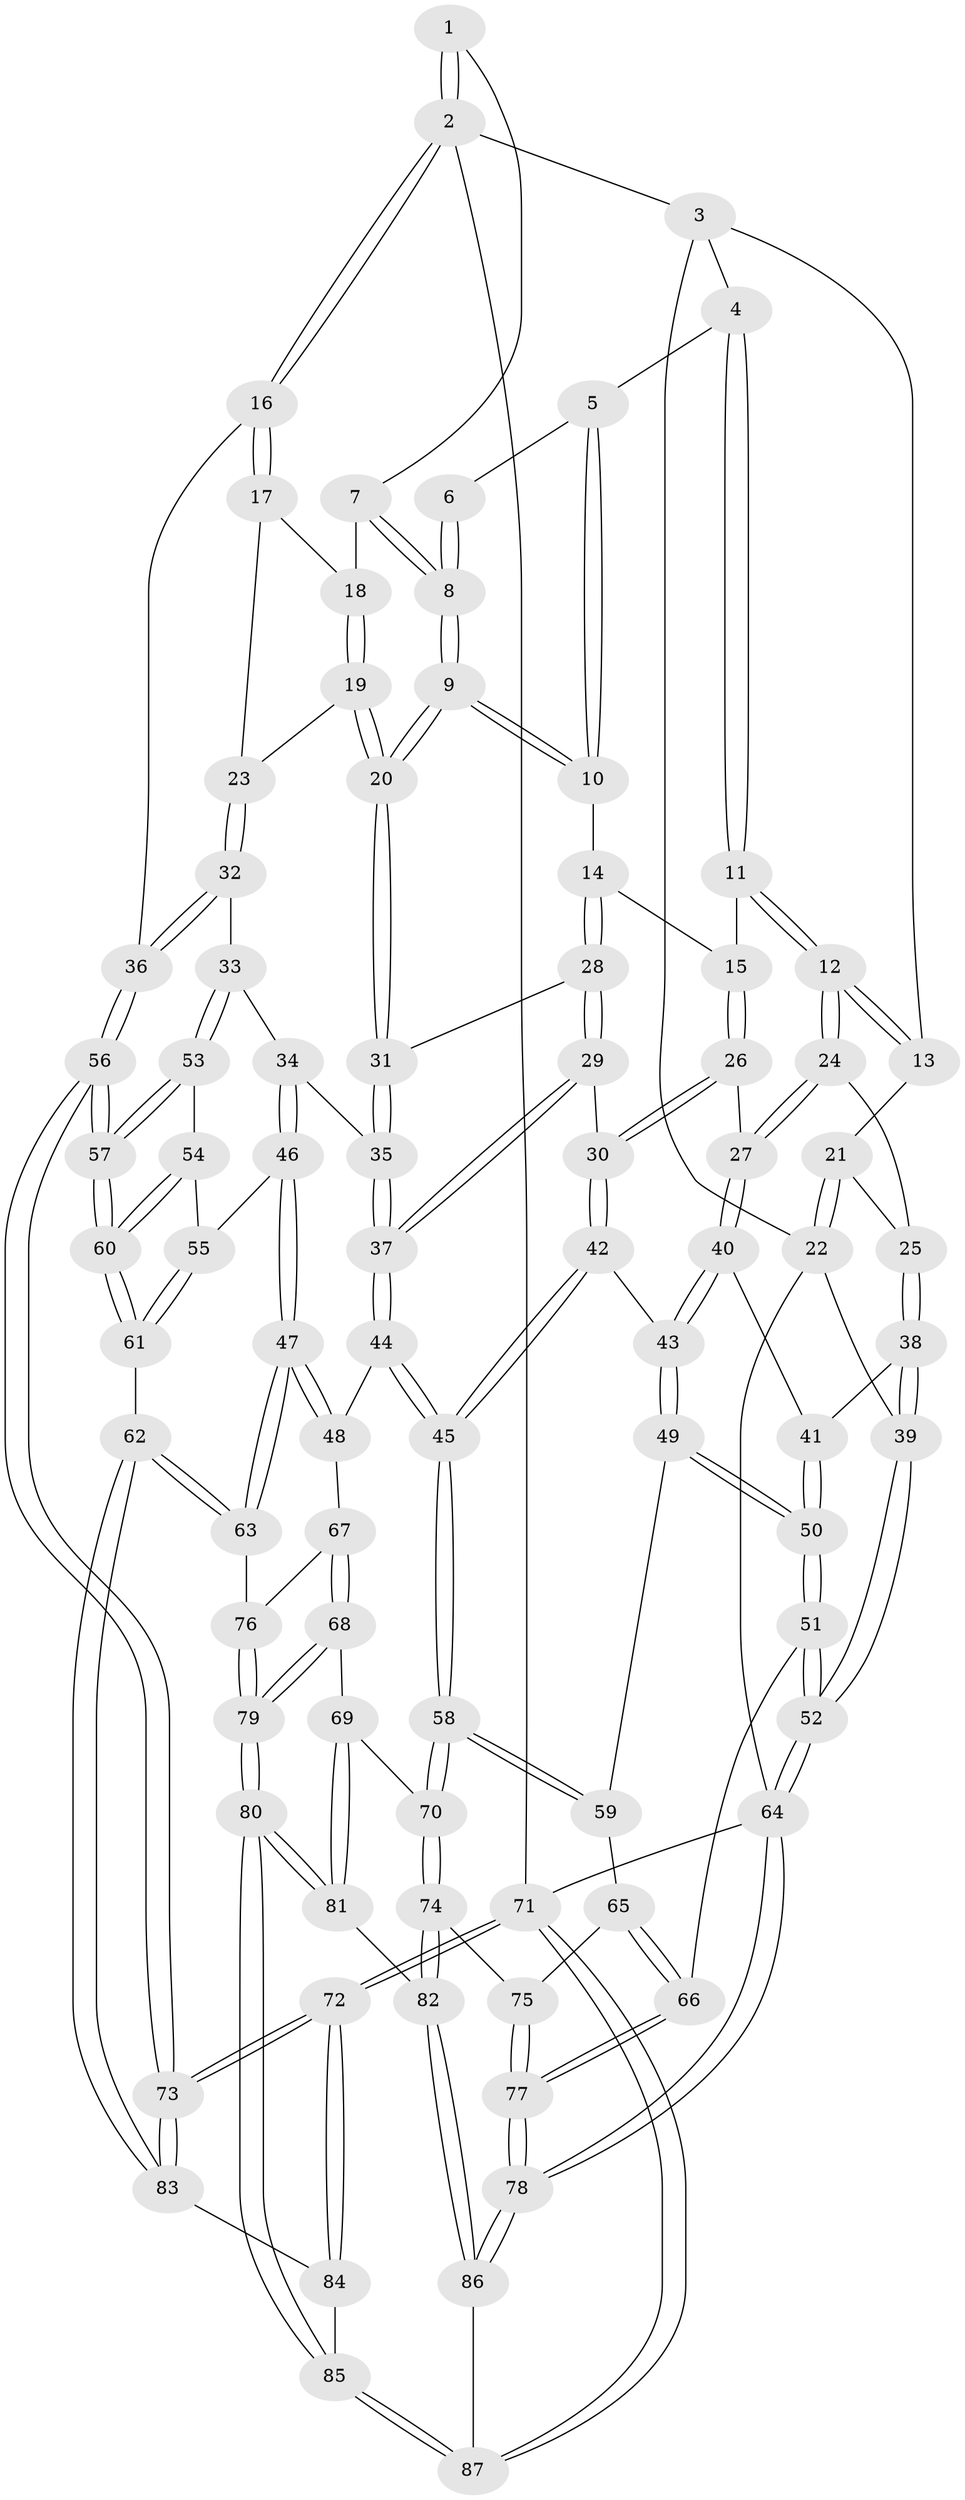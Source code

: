 // Generated by graph-tools (version 1.1) at 2025/50/03/09/25 03:50:58]
// undirected, 87 vertices, 214 edges
graph export_dot {
graph [start="1"]
  node [color=gray90,style=filled];
  1 [pos="+0.9125316900839069+0"];
  2 [pos="+1+0"];
  3 [pos="+0.041917205243527676+0"];
  4 [pos="+0.46553862988951134+0"];
  5 [pos="+0.5083204616931669+0"];
  6 [pos="+0.7004339053326288+0"];
  7 [pos="+0.8814279431190212+0.04169969959002613"];
  8 [pos="+0.800642890322068+0.09215698147994031"];
  9 [pos="+0.7297194441149937+0.17216342705692253"];
  10 [pos="+0.5745484147129297+0"];
  11 [pos="+0.35946307221752505+0.1299206489960956"];
  12 [pos="+0.29055235608278573+0.19174166022534175"];
  13 [pos="+0.12677440452622538+0.042536771170909794"];
  14 [pos="+0.5201210232960233+0.2220214924028467"];
  15 [pos="+0.5194150917599002+0.22203545887157064"];
  16 [pos="+1+0.11938073791733232"];
  17 [pos="+0.9857077179726393+0.1140844985275973"];
  18 [pos="+0.9337839601458446+0.07934589155449666"];
  19 [pos="+0.8013927777385067+0.22890722807412395"];
  20 [pos="+0.7311320313174265+0.20575071478392828"];
  21 [pos="+0.06096102078699549+0.14893092386860562"];
  22 [pos="+0+0.20753647221883437"];
  23 [pos="+0.8547945443068449+0.24768457329120455"];
  24 [pos="+0.2742515882013262+0.24337442068691315"];
  25 [pos="+0.15640384909555283+0.2905030636951147"];
  26 [pos="+0.45639072149054777+0.29766333181177995"];
  27 [pos="+0.33093379947325885+0.3213644684128658"];
  28 [pos="+0.6308196208498444+0.26705344314569535"];
  29 [pos="+0.5413225217173383+0.4172094292998766"];
  30 [pos="+0.5323322087653586+0.4183853792607224"];
  31 [pos="+0.6935054628035664+0.24835142713289665"];
  32 [pos="+0.9815562843595681+0.38739231113597944"];
  33 [pos="+0.9373847329870802+0.4211777695234392"];
  34 [pos="+0.7802315058081818+0.444018891931435"];
  35 [pos="+0.7462774233914371+0.4364057578983433"];
  36 [pos="+1+0.3854536025505153"];
  37 [pos="+0.6516658183673186+0.5185320989444369"];
  38 [pos="+0.07115597546887908+0.38743898939514043"];
  39 [pos="+0+0.43093259153393826"];
  40 [pos="+0.34932075825842157+0.405486044356937"];
  41 [pos="+0.11997377921972834+0.42582117480951526"];
  42 [pos="+0.4394239343684099+0.4619567660529779"];
  43 [pos="+0.37759943224240006+0.47487091820160465"];
  44 [pos="+0.6487908132894131+0.579148217814429"];
  45 [pos="+0.5850726549537594+0.622737719959792"];
  46 [pos="+0.8189284785574998+0.598796212626165"];
  47 [pos="+0.7827881275415988+0.6384837336541155"];
  48 [pos="+0.6711593452579118+0.5941249222849397"];
  49 [pos="+0.34902659958395854+0.5328728169871216"];
  50 [pos="+0.25023290426466666+0.5693973215575204"];
  51 [pos="+0.21650129205164687+0.6217706083392062"];
  52 [pos="+0+0.7837229307428519"];
  53 [pos="+0.9088276586496598+0.5160572616602779"];
  54 [pos="+0.8799253653486455+0.5698817466247686"];
  55 [pos="+0.8596636936719968+0.581905613301314"];
  56 [pos="+1+0.761401353646296"];
  57 [pos="+1+0.7298756950750223"];
  58 [pos="+0.5236373952970993+0.6914888737349626"];
  59 [pos="+0.39095522940329014+0.5919618478608429"];
  60 [pos="+1+0.7268629467250057"];
  61 [pos="+0.9510355156457988+0.7374852169482541"];
  62 [pos="+0.8355971560485688+0.7580660240718342"];
  63 [pos="+0.8174853387171721+0.7439504651069301"];
  64 [pos="+0+1"];
  65 [pos="+0.36149600248403296+0.6829701055192796"];
  66 [pos="+0.2864816147440495+0.7476466544435618"];
  67 [pos="+0.6799460961429709+0.7066309972329605"];
  68 [pos="+0.5986298240211674+0.7599872690112214"];
  69 [pos="+0.5506455765239977+0.7413786995004344"];
  70 [pos="+0.5227388598338817+0.7284235947702482"];
  71 [pos="+1+1"];
  72 [pos="+1+0.9448657147451586"];
  73 [pos="+1+0.8425694260846452"];
  74 [pos="+0.498408323909762+0.762168726384571"];
  75 [pos="+0.4050323787248184+0.7618306005834957"];
  76 [pos="+0.7279798464829323+0.766015814933146"];
  77 [pos="+0.2953937657292653+0.792558824695588"];
  78 [pos="+0.09763290456607074+1"];
  79 [pos="+0.6690490635253251+0.8024347968429867"];
  80 [pos="+0.673911362285105+0.9358522716960389"];
  81 [pos="+0.6258953919399785+0.899779605432789"];
  82 [pos="+0.4923487251947168+0.8209513143202481"];
  83 [pos="+0.8242244926520086+0.893840910084148"];
  84 [pos="+0.8037333724496841+0.9405155346113842"];
  85 [pos="+0.7198696654926383+1"];
  86 [pos="+0.3368275399269575+1"];
  87 [pos="+0.7009181474863271+1"];
  1 -- 2;
  1 -- 2;
  1 -- 7;
  2 -- 3;
  2 -- 16;
  2 -- 16;
  2 -- 71;
  3 -- 4;
  3 -- 13;
  3 -- 22;
  4 -- 5;
  4 -- 11;
  4 -- 11;
  5 -- 6;
  5 -- 10;
  5 -- 10;
  6 -- 8;
  6 -- 8;
  7 -- 8;
  7 -- 8;
  7 -- 18;
  8 -- 9;
  8 -- 9;
  9 -- 10;
  9 -- 10;
  9 -- 20;
  9 -- 20;
  10 -- 14;
  11 -- 12;
  11 -- 12;
  11 -- 15;
  12 -- 13;
  12 -- 13;
  12 -- 24;
  12 -- 24;
  13 -- 21;
  14 -- 15;
  14 -- 28;
  14 -- 28;
  15 -- 26;
  15 -- 26;
  16 -- 17;
  16 -- 17;
  16 -- 36;
  17 -- 18;
  17 -- 23;
  18 -- 19;
  18 -- 19;
  19 -- 20;
  19 -- 20;
  19 -- 23;
  20 -- 31;
  20 -- 31;
  21 -- 22;
  21 -- 22;
  21 -- 25;
  22 -- 39;
  22 -- 64;
  23 -- 32;
  23 -- 32;
  24 -- 25;
  24 -- 27;
  24 -- 27;
  25 -- 38;
  25 -- 38;
  26 -- 27;
  26 -- 30;
  26 -- 30;
  27 -- 40;
  27 -- 40;
  28 -- 29;
  28 -- 29;
  28 -- 31;
  29 -- 30;
  29 -- 37;
  29 -- 37;
  30 -- 42;
  30 -- 42;
  31 -- 35;
  31 -- 35;
  32 -- 33;
  32 -- 36;
  32 -- 36;
  33 -- 34;
  33 -- 53;
  33 -- 53;
  34 -- 35;
  34 -- 46;
  34 -- 46;
  35 -- 37;
  35 -- 37;
  36 -- 56;
  36 -- 56;
  37 -- 44;
  37 -- 44;
  38 -- 39;
  38 -- 39;
  38 -- 41;
  39 -- 52;
  39 -- 52;
  40 -- 41;
  40 -- 43;
  40 -- 43;
  41 -- 50;
  41 -- 50;
  42 -- 43;
  42 -- 45;
  42 -- 45;
  43 -- 49;
  43 -- 49;
  44 -- 45;
  44 -- 45;
  44 -- 48;
  45 -- 58;
  45 -- 58;
  46 -- 47;
  46 -- 47;
  46 -- 55;
  47 -- 48;
  47 -- 48;
  47 -- 63;
  47 -- 63;
  48 -- 67;
  49 -- 50;
  49 -- 50;
  49 -- 59;
  50 -- 51;
  50 -- 51;
  51 -- 52;
  51 -- 52;
  51 -- 66;
  52 -- 64;
  52 -- 64;
  53 -- 54;
  53 -- 57;
  53 -- 57;
  54 -- 55;
  54 -- 60;
  54 -- 60;
  55 -- 61;
  55 -- 61;
  56 -- 57;
  56 -- 57;
  56 -- 73;
  56 -- 73;
  57 -- 60;
  57 -- 60;
  58 -- 59;
  58 -- 59;
  58 -- 70;
  58 -- 70;
  59 -- 65;
  60 -- 61;
  60 -- 61;
  61 -- 62;
  62 -- 63;
  62 -- 63;
  62 -- 83;
  62 -- 83;
  63 -- 76;
  64 -- 78;
  64 -- 78;
  64 -- 71;
  65 -- 66;
  65 -- 66;
  65 -- 75;
  66 -- 77;
  66 -- 77;
  67 -- 68;
  67 -- 68;
  67 -- 76;
  68 -- 69;
  68 -- 79;
  68 -- 79;
  69 -- 70;
  69 -- 81;
  69 -- 81;
  70 -- 74;
  70 -- 74;
  71 -- 72;
  71 -- 72;
  71 -- 87;
  71 -- 87;
  72 -- 73;
  72 -- 73;
  72 -- 84;
  72 -- 84;
  73 -- 83;
  73 -- 83;
  74 -- 75;
  74 -- 82;
  74 -- 82;
  75 -- 77;
  75 -- 77;
  76 -- 79;
  76 -- 79;
  77 -- 78;
  77 -- 78;
  78 -- 86;
  78 -- 86;
  79 -- 80;
  79 -- 80;
  80 -- 81;
  80 -- 81;
  80 -- 85;
  80 -- 85;
  81 -- 82;
  82 -- 86;
  82 -- 86;
  83 -- 84;
  84 -- 85;
  85 -- 87;
  85 -- 87;
  86 -- 87;
}
